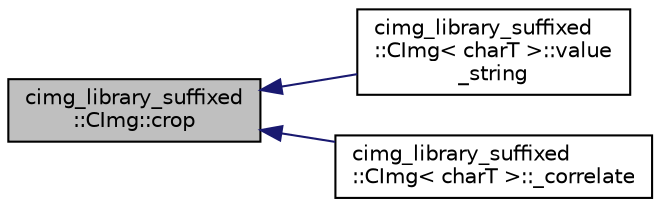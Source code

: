 digraph "cimg_library_suffixed::CImg::crop"
{
  edge [fontname="Helvetica",fontsize="10",labelfontname="Helvetica",labelfontsize="10"];
  node [fontname="Helvetica",fontsize="10",shape=record];
  rankdir="LR";
  Node658 [label="cimg_library_suffixed\l::CImg::crop",height=0.2,width=0.4,color="black", fillcolor="grey75", style="filled", fontcolor="black"];
  Node658 -> Node659 [dir="back",color="midnightblue",fontsize="10",style="solid",fontname="Helvetica"];
  Node659 [label="cimg_library_suffixed\l::CImg\< charT \>::value\l_string",height=0.2,width=0.4,color="black", fillcolor="white", style="filled",URL="$structcimg__library__suffixed_1_1_c_img.html#ad8ca8eae0dbb8b4a6a8131ca1fef4bff",tooltip="Return a C-string containing a list of all values of the image instance. "];
  Node658 -> Node660 [dir="back",color="midnightblue",fontsize="10",style="solid",fontname="Helvetica"];
  Node660 [label="cimg_library_suffixed\l::CImg\< charT \>::_correlate",height=0.2,width=0.4,color="black", fillcolor="white", style="filled",URL="$structcimg__library__suffixed_1_1_c_img.html#aed98b23130078df5ad69b199d88bb261",tooltip="Correlate image by a kernel . "];
}
